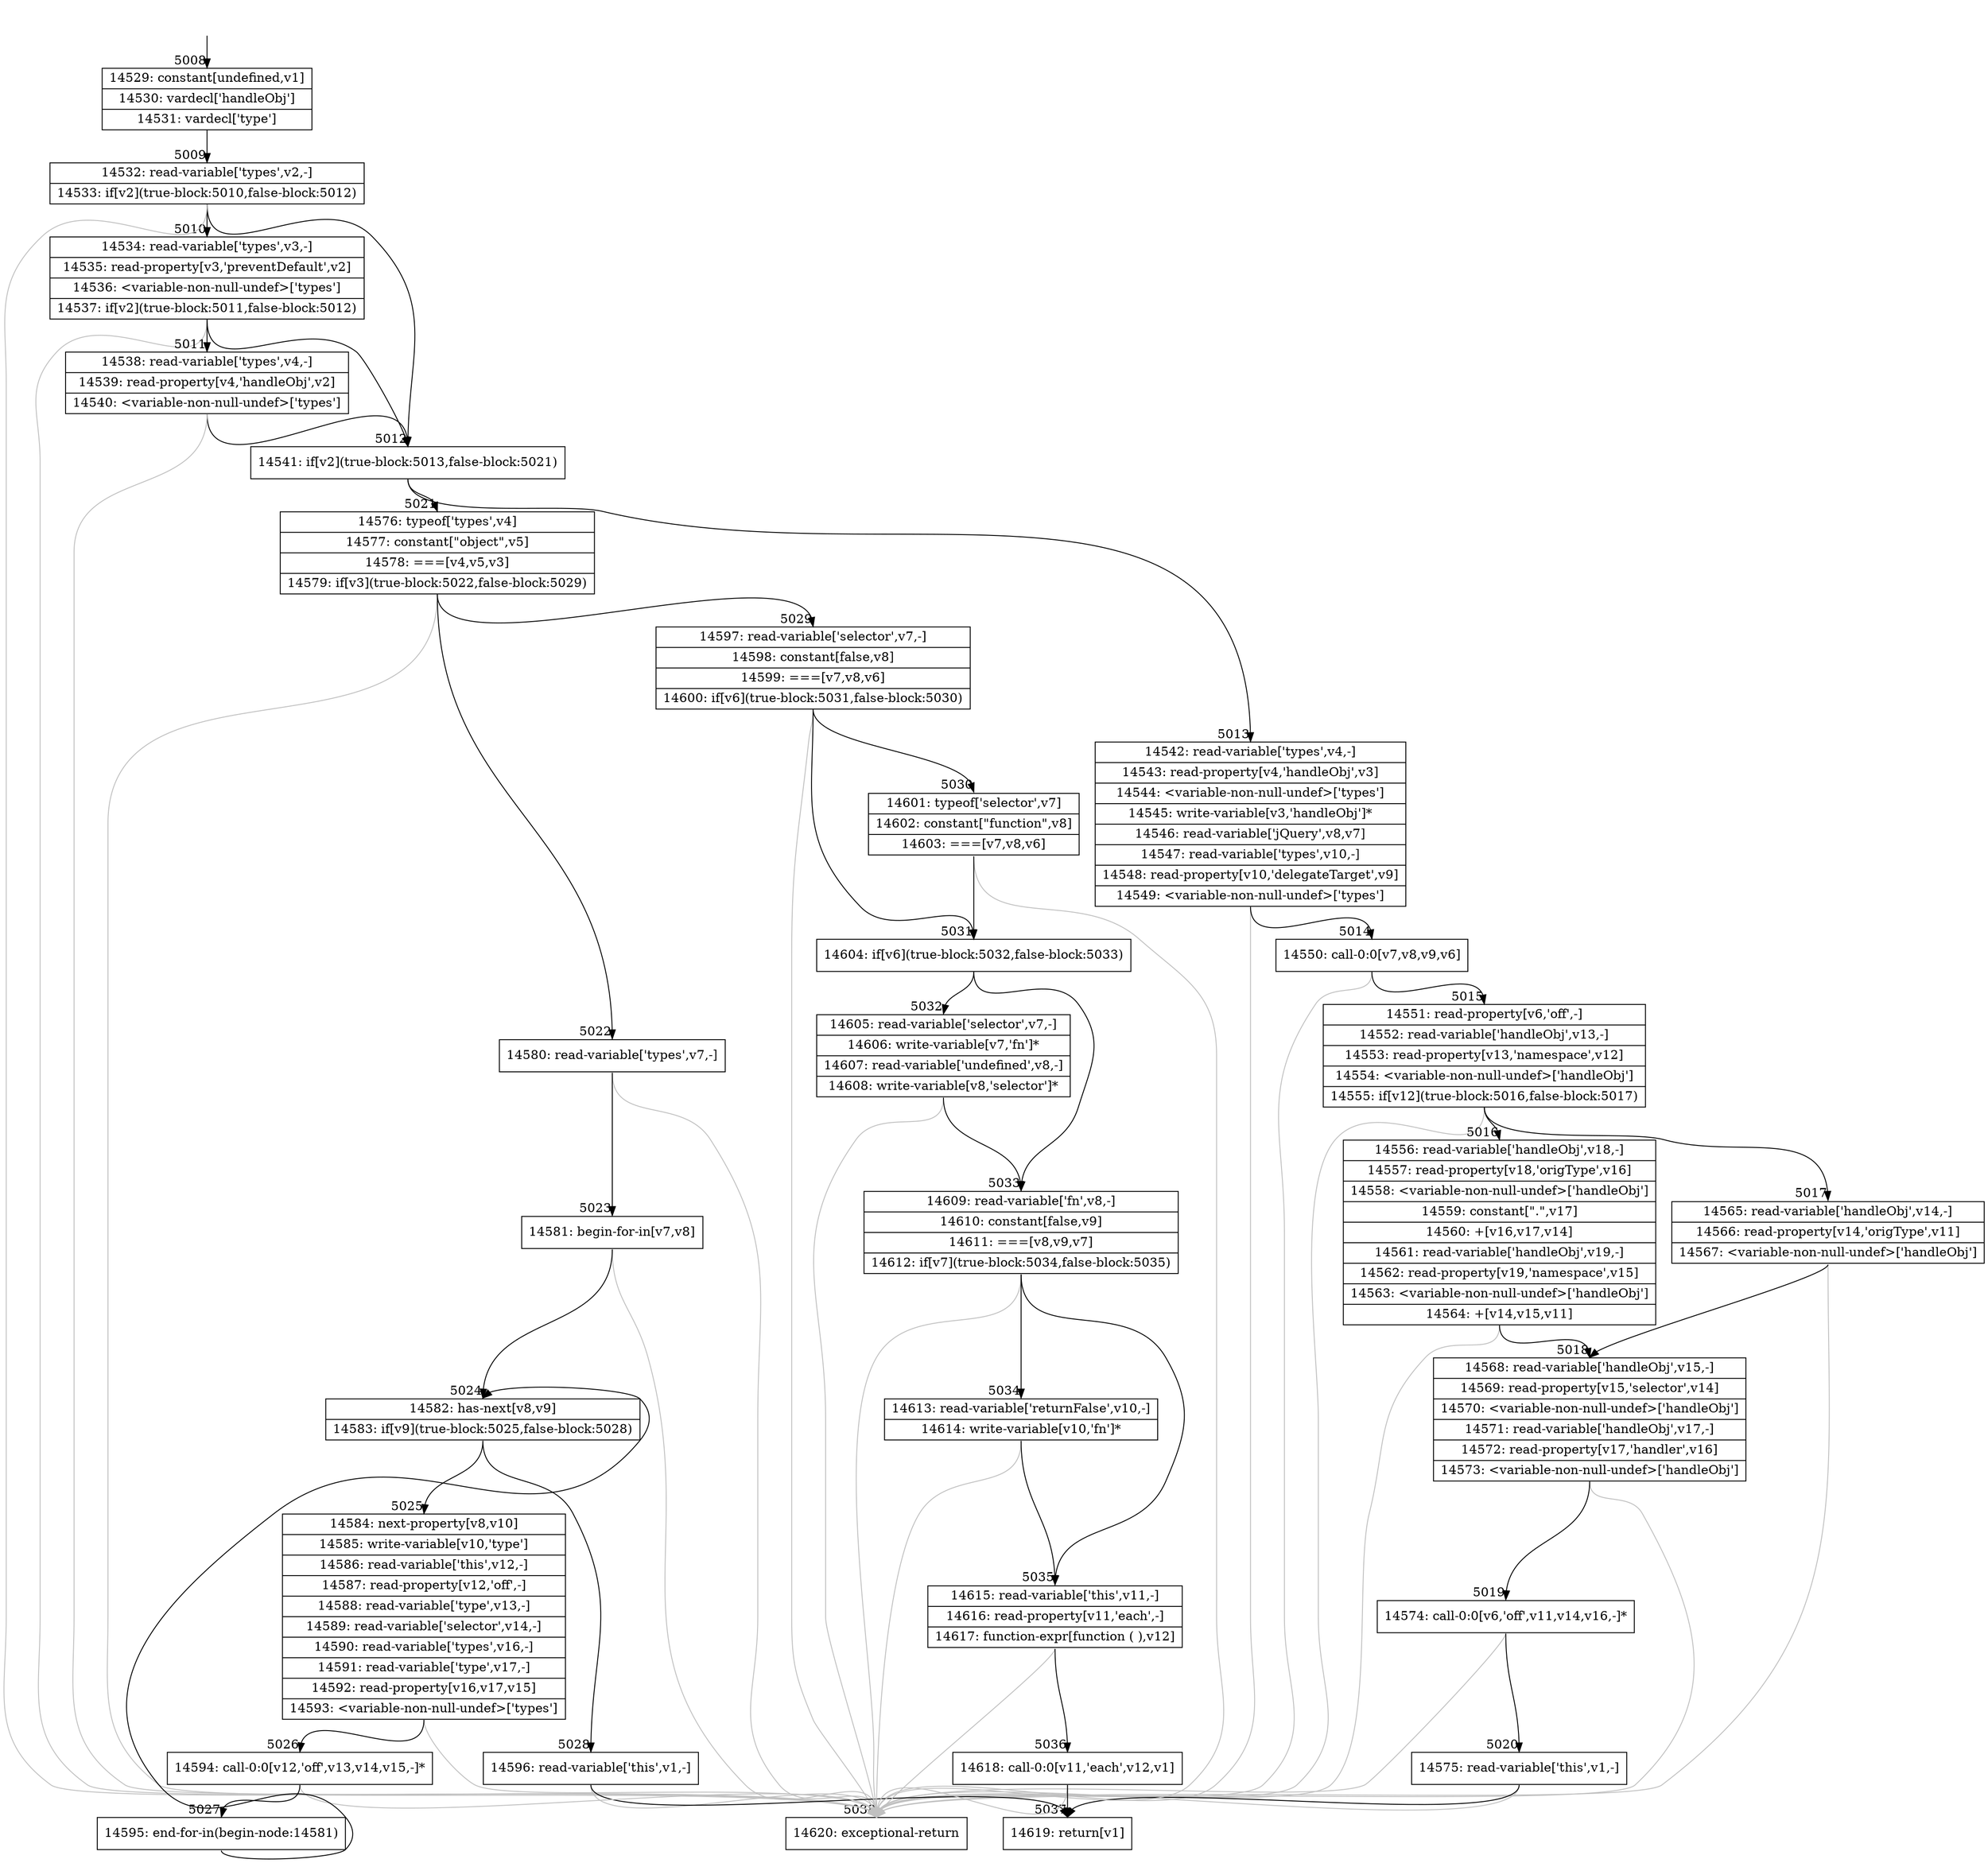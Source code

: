 digraph {
rankdir="TD"
BB_entry319[shape=none,label=""];
BB_entry319 -> BB5008 [tailport=s, headport=n, headlabel="    5008"]
BB5008 [shape=record label="{14529: constant[undefined,v1]|14530: vardecl['handleObj']|14531: vardecl['type']}" ] 
BB5008 -> BB5009 [tailport=s, headport=n, headlabel="      5009"]
BB5009 [shape=record label="{14532: read-variable['types',v2,-]|14533: if[v2](true-block:5010,false-block:5012)}" ] 
BB5009 -> BB5012 [tailport=s, headport=n, headlabel="      5012"]
BB5009 -> BB5010 [tailport=s, headport=n, headlabel="      5010"]
BB5009 -> BB5038 [tailport=s, headport=n, color=gray, headlabel="      5038"]
BB5010 [shape=record label="{14534: read-variable['types',v3,-]|14535: read-property[v3,'preventDefault',v2]|14536: \<variable-non-null-undef\>['types']|14537: if[v2](true-block:5011,false-block:5012)}" ] 
BB5010 -> BB5012 [tailport=s, headport=n]
BB5010 -> BB5011 [tailport=s, headport=n, headlabel="      5011"]
BB5010 -> BB5038 [tailport=s, headport=n, color=gray]
BB5011 [shape=record label="{14538: read-variable['types',v4,-]|14539: read-property[v4,'handleObj',v2]|14540: \<variable-non-null-undef\>['types']}" ] 
BB5011 -> BB5012 [tailport=s, headport=n]
BB5011 -> BB5038 [tailport=s, headport=n, color=gray]
BB5012 [shape=record label="{14541: if[v2](true-block:5013,false-block:5021)}" ] 
BB5012 -> BB5013 [tailport=s, headport=n, headlabel="      5013"]
BB5012 -> BB5021 [tailport=s, headport=n, headlabel="      5021"]
BB5013 [shape=record label="{14542: read-variable['types',v4,-]|14543: read-property[v4,'handleObj',v3]|14544: \<variable-non-null-undef\>['types']|14545: write-variable[v3,'handleObj']*|14546: read-variable['jQuery',v8,v7]|14547: read-variable['types',v10,-]|14548: read-property[v10,'delegateTarget',v9]|14549: \<variable-non-null-undef\>['types']}" ] 
BB5013 -> BB5014 [tailport=s, headport=n, headlabel="      5014"]
BB5013 -> BB5038 [tailport=s, headport=n, color=gray]
BB5014 [shape=record label="{14550: call-0:0[v7,v8,v9,v6]}" ] 
BB5014 -> BB5015 [tailport=s, headport=n, headlabel="      5015"]
BB5014 -> BB5038 [tailport=s, headport=n, color=gray]
BB5015 [shape=record label="{14551: read-property[v6,'off',-]|14552: read-variable['handleObj',v13,-]|14553: read-property[v13,'namespace',v12]|14554: \<variable-non-null-undef\>['handleObj']|14555: if[v12](true-block:5016,false-block:5017)}" ] 
BB5015 -> BB5016 [tailport=s, headport=n, headlabel="      5016"]
BB5015 -> BB5017 [tailport=s, headport=n, headlabel="      5017"]
BB5015 -> BB5038 [tailport=s, headport=n, color=gray]
BB5016 [shape=record label="{14556: read-variable['handleObj',v18,-]|14557: read-property[v18,'origType',v16]|14558: \<variable-non-null-undef\>['handleObj']|14559: constant[\".\",v17]|14560: +[v16,v17,v14]|14561: read-variable['handleObj',v19,-]|14562: read-property[v19,'namespace',v15]|14563: \<variable-non-null-undef\>['handleObj']|14564: +[v14,v15,v11]}" ] 
BB5016 -> BB5018 [tailport=s, headport=n, headlabel="      5018"]
BB5016 -> BB5038 [tailport=s, headport=n, color=gray]
BB5017 [shape=record label="{14565: read-variable['handleObj',v14,-]|14566: read-property[v14,'origType',v11]|14567: \<variable-non-null-undef\>['handleObj']}" ] 
BB5017 -> BB5018 [tailport=s, headport=n]
BB5017 -> BB5038 [tailport=s, headport=n, color=gray]
BB5018 [shape=record label="{14568: read-variable['handleObj',v15,-]|14569: read-property[v15,'selector',v14]|14570: \<variable-non-null-undef\>['handleObj']|14571: read-variable['handleObj',v17,-]|14572: read-property[v17,'handler',v16]|14573: \<variable-non-null-undef\>['handleObj']}" ] 
BB5018 -> BB5019 [tailport=s, headport=n, headlabel="      5019"]
BB5018 -> BB5038 [tailport=s, headport=n, color=gray]
BB5019 [shape=record label="{14574: call-0:0[v6,'off',v11,v14,v16,-]*}" ] 
BB5019 -> BB5020 [tailport=s, headport=n, headlabel="      5020"]
BB5019 -> BB5038 [tailport=s, headport=n, color=gray]
BB5020 [shape=record label="{14575: read-variable['this',v1,-]}" ] 
BB5020 -> BB5037 [tailport=s, headport=n, headlabel="      5037"]
BB5020 -> BB5038 [tailport=s, headport=n, color=gray]
BB5021 [shape=record label="{14576: typeof['types',v4]|14577: constant[\"object\",v5]|14578: ===[v4,v5,v3]|14579: if[v3](true-block:5022,false-block:5029)}" ] 
BB5021 -> BB5022 [tailport=s, headport=n, headlabel="      5022"]
BB5021 -> BB5029 [tailport=s, headport=n, headlabel="      5029"]
BB5021 -> BB5038 [tailport=s, headport=n, color=gray]
BB5022 [shape=record label="{14580: read-variable['types',v7,-]}" ] 
BB5022 -> BB5023 [tailport=s, headport=n, headlabel="      5023"]
BB5022 -> BB5038 [tailport=s, headport=n, color=gray]
BB5023 [shape=record label="{14581: begin-for-in[v7,v8]}" ] 
BB5023 -> BB5024 [tailport=s, headport=n, headlabel="      5024"]
BB5023 -> BB5038 [tailport=s, headport=n, color=gray]
BB5024 [shape=record label="{14582: has-next[v8,v9]|14583: if[v9](true-block:5025,false-block:5028)}" ] 
BB5024 -> BB5025 [tailport=s, headport=n, headlabel="      5025"]
BB5024 -> BB5028 [tailport=s, headport=n, headlabel="      5028"]
BB5025 [shape=record label="{14584: next-property[v8,v10]|14585: write-variable[v10,'type']|14586: read-variable['this',v12,-]|14587: read-property[v12,'off',-]|14588: read-variable['type',v13,-]|14589: read-variable['selector',v14,-]|14590: read-variable['types',v16,-]|14591: read-variable['type',v17,-]|14592: read-property[v16,v17,v15]|14593: \<variable-non-null-undef\>['types']}" ] 
BB5025 -> BB5026 [tailport=s, headport=n, headlabel="      5026"]
BB5025 -> BB5038 [tailport=s, headport=n, color=gray]
BB5026 [shape=record label="{14594: call-0:0[v12,'off',v13,v14,v15,-]*}" ] 
BB5026 -> BB5027 [tailport=s, headport=n, headlabel="      5027"]
BB5026 -> BB5038 [tailport=s, headport=n, color=gray]
BB5027 [shape=record label="{14595: end-for-in(begin-node:14581)}" ] 
BB5027 -> BB5024 [tailport=s, headport=n]
BB5028 [shape=record label="{14596: read-variable['this',v1,-]}" ] 
BB5028 -> BB5037 [tailport=s, headport=n]
BB5028 -> BB5038 [tailport=s, headport=n, color=gray]
BB5029 [shape=record label="{14597: read-variable['selector',v7,-]|14598: constant[false,v8]|14599: ===[v7,v8,v6]|14600: if[v6](true-block:5031,false-block:5030)}" ] 
BB5029 -> BB5031 [tailport=s, headport=n, headlabel="      5031"]
BB5029 -> BB5030 [tailport=s, headport=n, headlabel="      5030"]
BB5029 -> BB5038 [tailport=s, headport=n, color=gray]
BB5030 [shape=record label="{14601: typeof['selector',v7]|14602: constant[\"function\",v8]|14603: ===[v7,v8,v6]}" ] 
BB5030 -> BB5031 [tailport=s, headport=n]
BB5030 -> BB5038 [tailport=s, headport=n, color=gray]
BB5031 [shape=record label="{14604: if[v6](true-block:5032,false-block:5033)}" ] 
BB5031 -> BB5032 [tailport=s, headport=n, headlabel="      5032"]
BB5031 -> BB5033 [tailport=s, headport=n, headlabel="      5033"]
BB5032 [shape=record label="{14605: read-variable['selector',v7,-]|14606: write-variable[v7,'fn']*|14607: read-variable['undefined',v8,-]|14608: write-variable[v8,'selector']*}" ] 
BB5032 -> BB5033 [tailport=s, headport=n]
BB5032 -> BB5038 [tailport=s, headport=n, color=gray]
BB5033 [shape=record label="{14609: read-variable['fn',v8,-]|14610: constant[false,v9]|14611: ===[v8,v9,v7]|14612: if[v7](true-block:5034,false-block:5035)}" ] 
BB5033 -> BB5034 [tailport=s, headport=n, headlabel="      5034"]
BB5033 -> BB5035 [tailport=s, headport=n, headlabel="      5035"]
BB5033 -> BB5038 [tailport=s, headport=n, color=gray]
BB5034 [shape=record label="{14613: read-variable['returnFalse',v10,-]|14614: write-variable[v10,'fn']*}" ] 
BB5034 -> BB5035 [tailport=s, headport=n]
BB5034 -> BB5038 [tailport=s, headport=n, color=gray]
BB5035 [shape=record label="{14615: read-variable['this',v11,-]|14616: read-property[v11,'each',-]|14617: function-expr[function ( ),v12]}" ] 
BB5035 -> BB5036 [tailport=s, headport=n, headlabel="      5036"]
BB5035 -> BB5038 [tailport=s, headport=n, color=gray]
BB5036 [shape=record label="{14618: call-0:0[v11,'each',v12,v1]}" ] 
BB5036 -> BB5037 [tailport=s, headport=n]
BB5036 -> BB5038 [tailport=s, headport=n, color=gray]
BB5037 [shape=record label="{14619: return[v1]}" ] 
BB5038 [shape=record label="{14620: exceptional-return}" ] 
}
